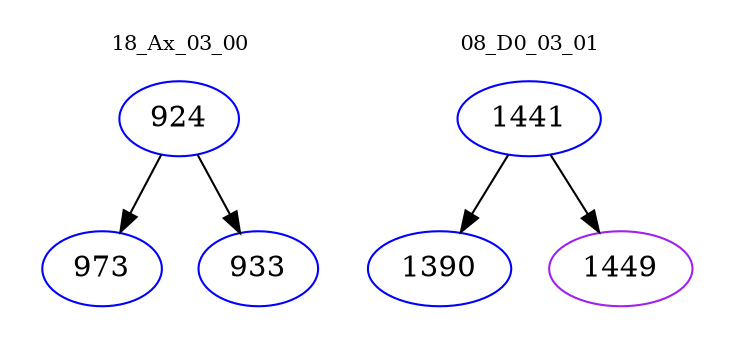digraph{
subgraph cluster_0 {
color = white
label = "18_Ax_03_00";
fontsize=10;
T0_924 [label="924", color="blue"]
T0_924 -> T0_973 [color="black"]
T0_973 [label="973", color="blue"]
T0_924 -> T0_933 [color="black"]
T0_933 [label="933", color="blue"]
}
subgraph cluster_1 {
color = white
label = "08_D0_03_01";
fontsize=10;
T1_1441 [label="1441", color="blue"]
T1_1441 -> T1_1390 [color="black"]
T1_1390 [label="1390", color="blue"]
T1_1441 -> T1_1449 [color="black"]
T1_1449 [label="1449", color="purple"]
}
}
